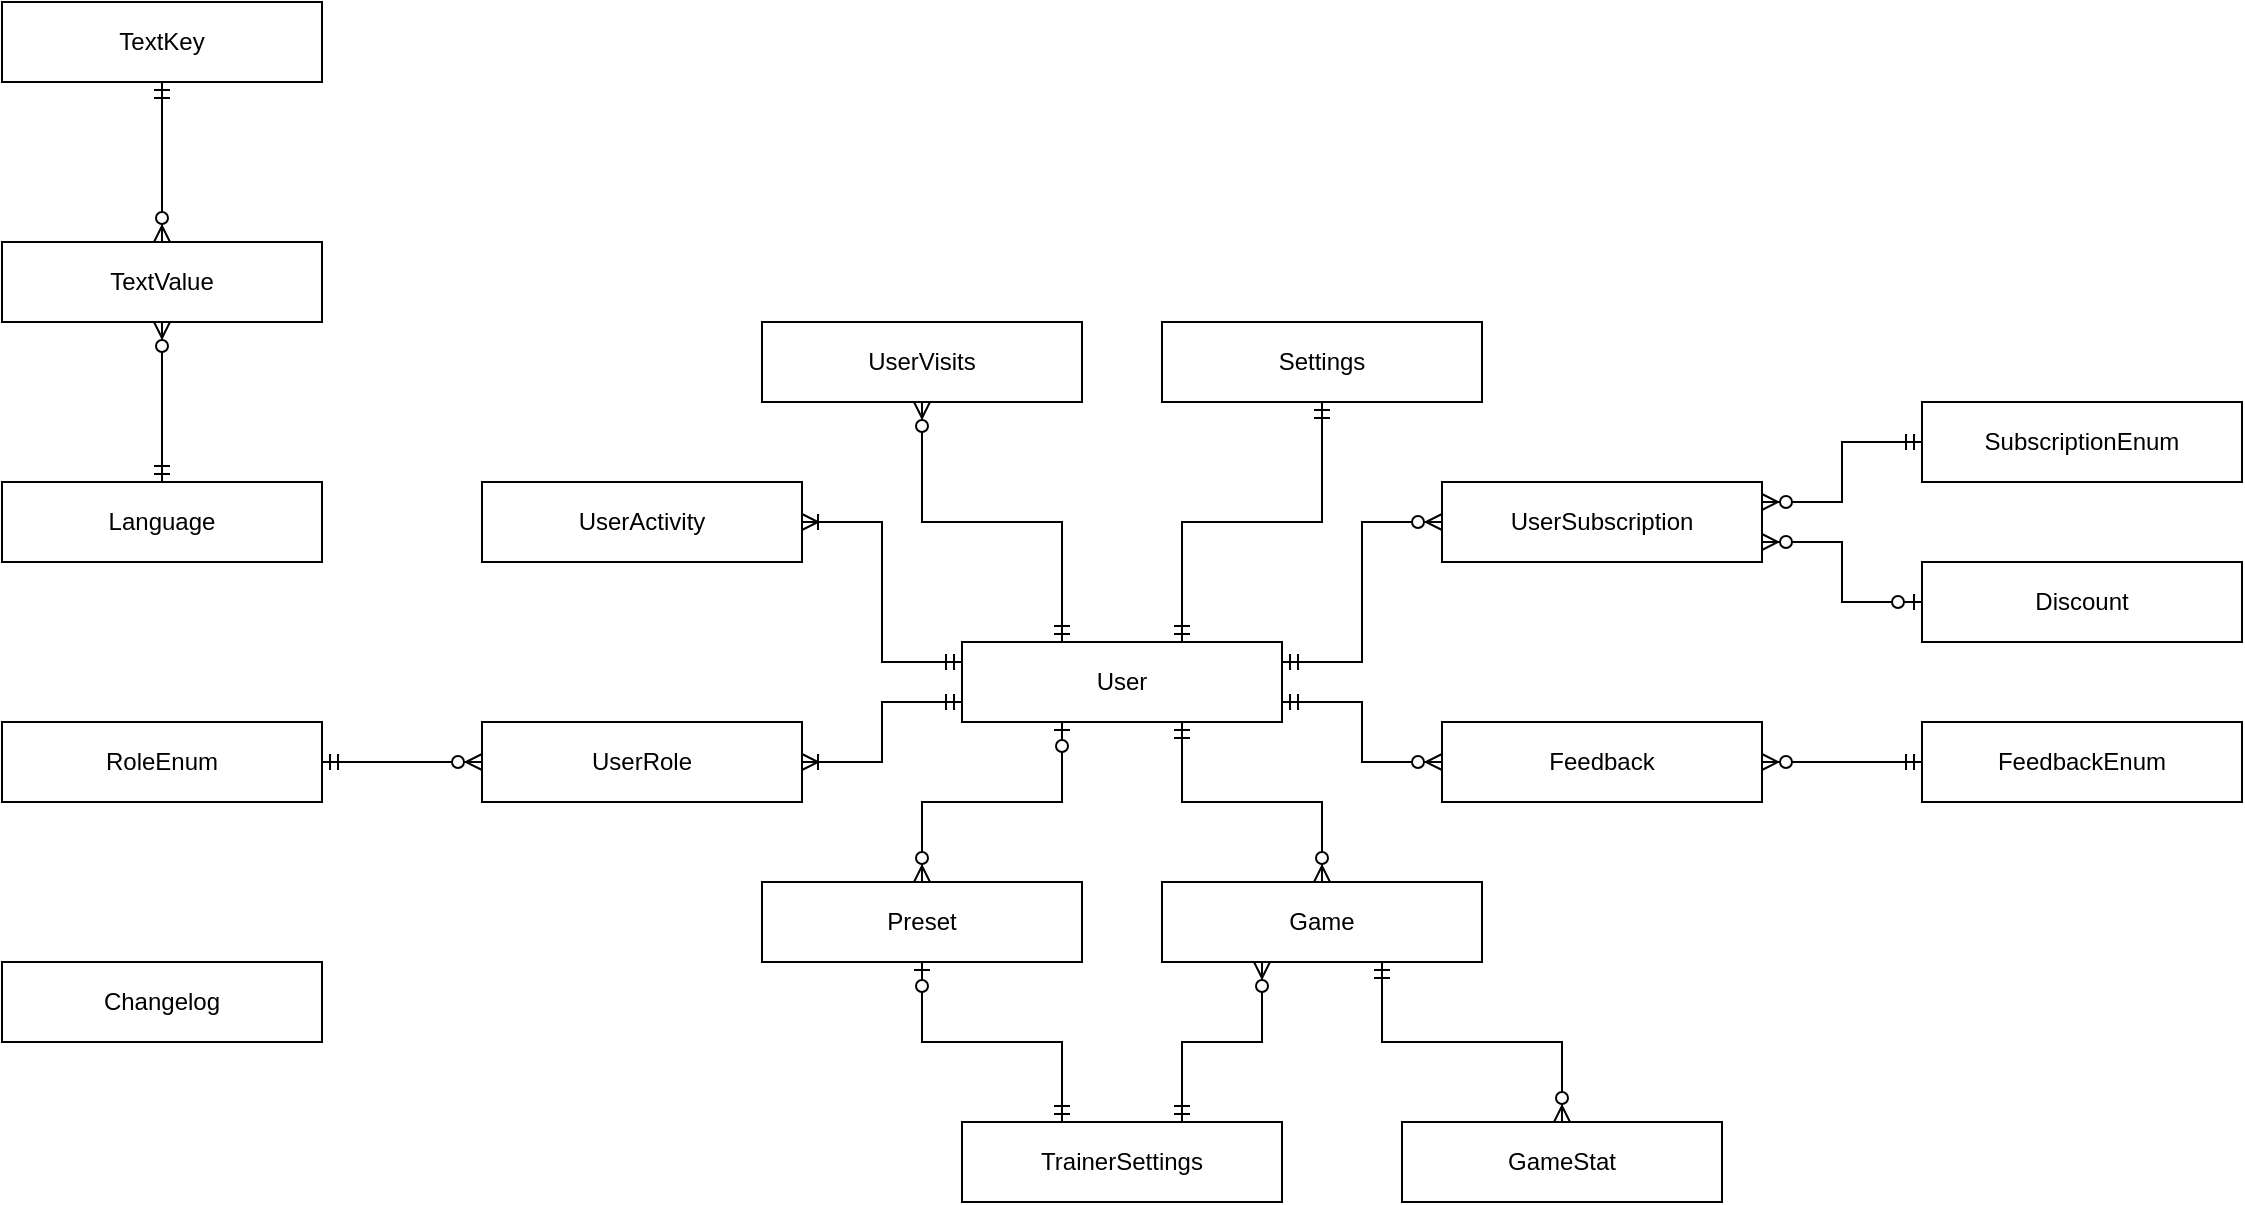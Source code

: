 <mxfile version="14.4.3" type="device"><diagram id="R2lEEEUBdFMjLlhIrx00" name="Page-1"><mxGraphModel dx="2073" dy="1767" grid="1" gridSize="10" guides="1" tooltips="1" connect="1" arrows="1" fold="1" page="0" pageScale="1" pageWidth="850" pageHeight="1100" background="none" math="0" shadow="0" extFonts="Permanent Marker^https://fonts.googleapis.com/css?family=Permanent+Marker"><root><mxCell id="0"/><mxCell id="1" parent="0"/><mxCell id="KYHeZTqecupjRsD_f7IO-23" style="edgeStyle=orthogonalEdgeStyle;rounded=0;orthogonalLoop=1;jettySize=auto;html=1;endArrow=ERmandOne;endFill=0;startArrow=ERmandOne;startFill=0;" edge="1" parent="1" source="KYHeZTqecupjRsD_f7IO-1" target="KYHeZTqecupjRsD_f7IO-2"><mxGeometry relative="1" as="geometry"><Array as="points"><mxPoint x="390" y="-420"/><mxPoint x="460" y="-420"/></Array></mxGeometry></mxCell><mxCell id="KYHeZTqecupjRsD_f7IO-24" style="edgeStyle=orthogonalEdgeStyle;rounded=0;orthogonalLoop=1;jettySize=auto;html=1;endArrow=ERzeroToMany;endFill=1;startArrow=ERmandOne;startFill=0;" edge="1" parent="1" source="KYHeZTqecupjRsD_f7IO-1" target="KYHeZTqecupjRsD_f7IO-3"><mxGeometry relative="1" as="geometry"><Array as="points"><mxPoint x="480" y="-350"/><mxPoint x="480" y="-420"/></Array></mxGeometry></mxCell><mxCell id="KYHeZTqecupjRsD_f7IO-27" style="edgeStyle=orthogonalEdgeStyle;rounded=0;orthogonalLoop=1;jettySize=auto;html=1;endArrow=ERoneToMany;endFill=0;startArrow=ERmandOne;startFill=0;" edge="1" parent="1" source="KYHeZTqecupjRsD_f7IO-1" target="KYHeZTqecupjRsD_f7IO-6"><mxGeometry relative="1" as="geometry"><Array as="points"><mxPoint x="240" y="-350"/><mxPoint x="240" y="-420"/></Array></mxGeometry></mxCell><mxCell id="KYHeZTqecupjRsD_f7IO-28" style="edgeStyle=orthogonalEdgeStyle;rounded=0;orthogonalLoop=1;jettySize=auto;html=1;endArrow=ERzeroToMany;endFill=1;startArrow=ERmandOne;startFill=0;" edge="1" parent="1" source="KYHeZTqecupjRsD_f7IO-1" target="KYHeZTqecupjRsD_f7IO-7"><mxGeometry relative="1" as="geometry"><Array as="points"><mxPoint x="330" y="-420"/><mxPoint x="260" y="-420"/></Array></mxGeometry></mxCell><mxCell id="KYHeZTqecupjRsD_f7IO-1" value="User" style="rounded=0;whiteSpace=wrap;html=1;" vertex="1" parent="1"><mxGeometry x="280" y="-360" width="160" height="40" as="geometry"/></mxCell><mxCell id="KYHeZTqecupjRsD_f7IO-2" value="Settings" style="rounded=0;whiteSpace=wrap;html=1;" vertex="1" parent="1"><mxGeometry x="380" y="-520" width="160" height="40" as="geometry"/></mxCell><mxCell id="KYHeZTqecupjRsD_f7IO-25" style="edgeStyle=orthogonalEdgeStyle;rounded=0;orthogonalLoop=1;jettySize=auto;html=1;endArrow=ERmandOne;endFill=0;startArrow=ERzeroToMany;startFill=1;" edge="1" parent="1" source="KYHeZTqecupjRsD_f7IO-3" target="KYHeZTqecupjRsD_f7IO-4"><mxGeometry relative="1" as="geometry"><Array as="points"><mxPoint x="720" y="-430"/><mxPoint x="720" y="-460"/></Array></mxGeometry></mxCell><mxCell id="KYHeZTqecupjRsD_f7IO-26" style="edgeStyle=orthogonalEdgeStyle;rounded=0;orthogonalLoop=1;jettySize=auto;html=1;endArrow=ERzeroToOne;endFill=1;startArrow=ERzeroToMany;startFill=1;" edge="1" parent="1" source="KYHeZTqecupjRsD_f7IO-3" target="KYHeZTqecupjRsD_f7IO-5"><mxGeometry relative="1" as="geometry"><Array as="points"><mxPoint x="720" y="-410"/><mxPoint x="720" y="-380"/></Array></mxGeometry></mxCell><mxCell id="KYHeZTqecupjRsD_f7IO-3" value="UserSubscription" style="rounded=0;whiteSpace=wrap;html=1;" vertex="1" parent="1"><mxGeometry x="520" y="-440" width="160" height="40" as="geometry"/></mxCell><mxCell id="KYHeZTqecupjRsD_f7IO-4" value="SubscriptionEnum" style="rounded=0;whiteSpace=wrap;html=1;" vertex="1" parent="1"><mxGeometry x="760" y="-480" width="160" height="40" as="geometry"/></mxCell><mxCell id="KYHeZTqecupjRsD_f7IO-5" value="Discount" style="rounded=0;whiteSpace=wrap;html=1;" vertex="1" parent="1"><mxGeometry x="760" y="-400" width="160" height="40" as="geometry"/></mxCell><mxCell id="KYHeZTqecupjRsD_f7IO-6" value="UserActivity" style="rounded=0;whiteSpace=wrap;html=1;" vertex="1" parent="1"><mxGeometry x="40" y="-440" width="160" height="40" as="geometry"/></mxCell><mxCell id="KYHeZTqecupjRsD_f7IO-7" value="UserVisits" style="rounded=0;whiteSpace=wrap;html=1;" vertex="1" parent="1"><mxGeometry x="180" y="-520" width="160" height="40" as="geometry"/></mxCell><mxCell id="KYHeZTqecupjRsD_f7IO-29" style="edgeStyle=none;rounded=0;orthogonalLoop=1;jettySize=auto;html=1;endArrow=ERmandOne;endFill=0;startArrow=ERzeroToMany;startFill=1;" edge="1" parent="1" source="KYHeZTqecupjRsD_f7IO-8" target="KYHeZTqecupjRsD_f7IO-9"><mxGeometry relative="1" as="geometry"/></mxCell><mxCell id="KYHeZTqecupjRsD_f7IO-30" style="edgeStyle=orthogonalEdgeStyle;rounded=0;orthogonalLoop=1;jettySize=auto;html=1;endArrow=ERmandOne;endFill=0;startArrow=ERoneToMany;startFill=0;" edge="1" parent="1" source="KYHeZTqecupjRsD_f7IO-8" target="KYHeZTqecupjRsD_f7IO-1"><mxGeometry relative="1" as="geometry"><Array as="points"><mxPoint x="240" y="-300"/><mxPoint x="240" y="-330"/></Array></mxGeometry></mxCell><mxCell id="KYHeZTqecupjRsD_f7IO-8" value="UserRole" style="rounded=0;whiteSpace=wrap;html=1;" vertex="1" parent="1"><mxGeometry x="40" y="-320" width="160" height="40" as="geometry"/></mxCell><mxCell id="KYHeZTqecupjRsD_f7IO-9" value="RoleEnum" style="rounded=0;whiteSpace=wrap;html=1;" vertex="1" parent="1"><mxGeometry x="-200" y="-320" width="160" height="40" as="geometry"/></mxCell><mxCell id="KYHeZTqecupjRsD_f7IO-31" style="edgeStyle=orthogonalEdgeStyle;rounded=0;orthogonalLoop=1;jettySize=auto;html=1;endArrow=ERmandOne;endFill=0;startArrow=ERzeroToMany;startFill=1;" edge="1" parent="1" source="KYHeZTqecupjRsD_f7IO-10" target="KYHeZTqecupjRsD_f7IO-1"><mxGeometry relative="1" as="geometry"><Array as="points"><mxPoint x="460" y="-280"/><mxPoint x="390" y="-280"/></Array></mxGeometry></mxCell><mxCell id="KYHeZTqecupjRsD_f7IO-32" style="edgeStyle=orthogonalEdgeStyle;rounded=0;orthogonalLoop=1;jettySize=auto;html=1;endArrow=ERmandOne;endFill=0;startArrow=ERzeroToMany;startFill=1;" edge="1" parent="1" source="KYHeZTqecupjRsD_f7IO-10" target="KYHeZTqecupjRsD_f7IO-11"><mxGeometry relative="1" as="geometry"><Array as="points"><mxPoint x="430" y="-160"/><mxPoint x="390" y="-160"/></Array></mxGeometry></mxCell><mxCell id="KYHeZTqecupjRsD_f7IO-33" style="edgeStyle=orthogonalEdgeStyle;rounded=0;orthogonalLoop=1;jettySize=auto;html=1;endArrow=ERzeroToMany;endFill=1;startArrow=ERmandOne;startFill=0;" edge="1" parent="1" source="KYHeZTqecupjRsD_f7IO-10" target="KYHeZTqecupjRsD_f7IO-13"><mxGeometry relative="1" as="geometry"><Array as="points"><mxPoint x="490" y="-160"/><mxPoint x="580" y="-160"/></Array></mxGeometry></mxCell><mxCell id="KYHeZTqecupjRsD_f7IO-10" value="Game" style="rounded=0;whiteSpace=wrap;html=1;" vertex="1" parent="1"><mxGeometry x="380" y="-240" width="160" height="40" as="geometry"/></mxCell><mxCell id="KYHeZTqecupjRsD_f7IO-34" style="edgeStyle=orthogonalEdgeStyle;rounded=0;orthogonalLoop=1;jettySize=auto;html=1;endArrow=ERzeroToOne;endFill=1;startArrow=ERmandOne;startFill=0;" edge="1" parent="1" source="KYHeZTqecupjRsD_f7IO-11" target="KYHeZTqecupjRsD_f7IO-12"><mxGeometry relative="1" as="geometry"><Array as="points"><mxPoint x="330" y="-160"/><mxPoint x="260" y="-160"/></Array></mxGeometry></mxCell><mxCell id="KYHeZTqecupjRsD_f7IO-11" value="TrainerSettings" style="rounded=0;whiteSpace=wrap;html=1;" vertex="1" parent="1"><mxGeometry x="280" y="-120" width="160" height="40" as="geometry"/></mxCell><mxCell id="KYHeZTqecupjRsD_f7IO-35" style="edgeStyle=orthogonalEdgeStyle;rounded=0;orthogonalLoop=1;jettySize=auto;html=1;endArrow=ERzeroToOne;endFill=1;startArrow=ERzeroToMany;startFill=1;" edge="1" parent="1" source="KYHeZTqecupjRsD_f7IO-12" target="KYHeZTqecupjRsD_f7IO-1"><mxGeometry relative="1" as="geometry"><Array as="points"><mxPoint x="260" y="-280"/><mxPoint x="330" y="-280"/></Array></mxGeometry></mxCell><mxCell id="KYHeZTqecupjRsD_f7IO-12" value="Preset" style="rounded=0;whiteSpace=wrap;html=1;" vertex="1" parent="1"><mxGeometry x="180" y="-240" width="160" height="40" as="geometry"/></mxCell><mxCell id="KYHeZTqecupjRsD_f7IO-13" value="GameStat" style="rounded=0;whiteSpace=wrap;html=1;" vertex="1" parent="1"><mxGeometry x="500" y="-120" width="160" height="40" as="geometry"/></mxCell><mxCell id="KYHeZTqecupjRsD_f7IO-36" style="edgeStyle=orthogonalEdgeStyle;rounded=0;orthogonalLoop=1;jettySize=auto;html=1;endArrow=ERmandOne;endFill=0;startArrow=ERzeroToMany;startFill=1;" edge="1" parent="1" source="KYHeZTqecupjRsD_f7IO-14" target="KYHeZTqecupjRsD_f7IO-1"><mxGeometry relative="1" as="geometry"><Array as="points"><mxPoint x="480" y="-300"/><mxPoint x="480" y="-330"/></Array></mxGeometry></mxCell><mxCell id="KYHeZTqecupjRsD_f7IO-37" style="edgeStyle=none;rounded=0;orthogonalLoop=1;jettySize=auto;html=1;endArrow=ERmandOne;endFill=0;startArrow=ERzeroToMany;startFill=1;" edge="1" parent="1" source="KYHeZTqecupjRsD_f7IO-14" target="KYHeZTqecupjRsD_f7IO-15"><mxGeometry relative="1" as="geometry"/></mxCell><mxCell id="KYHeZTqecupjRsD_f7IO-14" value="Feedback" style="rounded=0;whiteSpace=wrap;html=1;" vertex="1" parent="1"><mxGeometry x="520" y="-320" width="160" height="40" as="geometry"/></mxCell><mxCell id="KYHeZTqecupjRsD_f7IO-15" value="FeedbackEnum" style="rounded=0;whiteSpace=wrap;html=1;" vertex="1" parent="1"><mxGeometry x="760" y="-320" width="160" height="40" as="geometry"/></mxCell><mxCell id="KYHeZTqecupjRsD_f7IO-38" style="edgeStyle=none;rounded=0;orthogonalLoop=1;jettySize=auto;html=1;endArrow=ERmandOne;endFill=0;startArrow=ERzeroToMany;startFill=1;" edge="1" parent="1" source="KYHeZTqecupjRsD_f7IO-16" target="KYHeZTqecupjRsD_f7IO-18"><mxGeometry relative="1" as="geometry"/></mxCell><mxCell id="KYHeZTqecupjRsD_f7IO-39" style="edgeStyle=none;rounded=0;orthogonalLoop=1;jettySize=auto;html=1;endArrow=ERmandOne;endFill=0;startArrow=ERzeroToMany;startFill=1;" edge="1" parent="1" source="KYHeZTqecupjRsD_f7IO-16" target="KYHeZTqecupjRsD_f7IO-17"><mxGeometry relative="1" as="geometry"/></mxCell><mxCell id="KYHeZTqecupjRsD_f7IO-16" value="TextValue" style="rounded=0;whiteSpace=wrap;html=1;" vertex="1" parent="1"><mxGeometry x="-200" y="-560" width="160" height="40" as="geometry"/></mxCell><mxCell id="KYHeZTqecupjRsD_f7IO-17" value="Language" style="rounded=0;whiteSpace=wrap;html=1;" vertex="1" parent="1"><mxGeometry x="-200" y="-440" width="160" height="40" as="geometry"/></mxCell><mxCell id="KYHeZTqecupjRsD_f7IO-18" value="TextKey" style="rounded=0;whiteSpace=wrap;html=1;" vertex="1" parent="1"><mxGeometry x="-200" y="-680" width="160" height="40" as="geometry"/></mxCell><mxCell id="KYHeZTqecupjRsD_f7IO-19" value="Changelog" style="rounded=0;whiteSpace=wrap;html=1;" vertex="1" parent="1"><mxGeometry x="-200" y="-200" width="160" height="40" as="geometry"/></mxCell></root></mxGraphModel></diagram></mxfile>